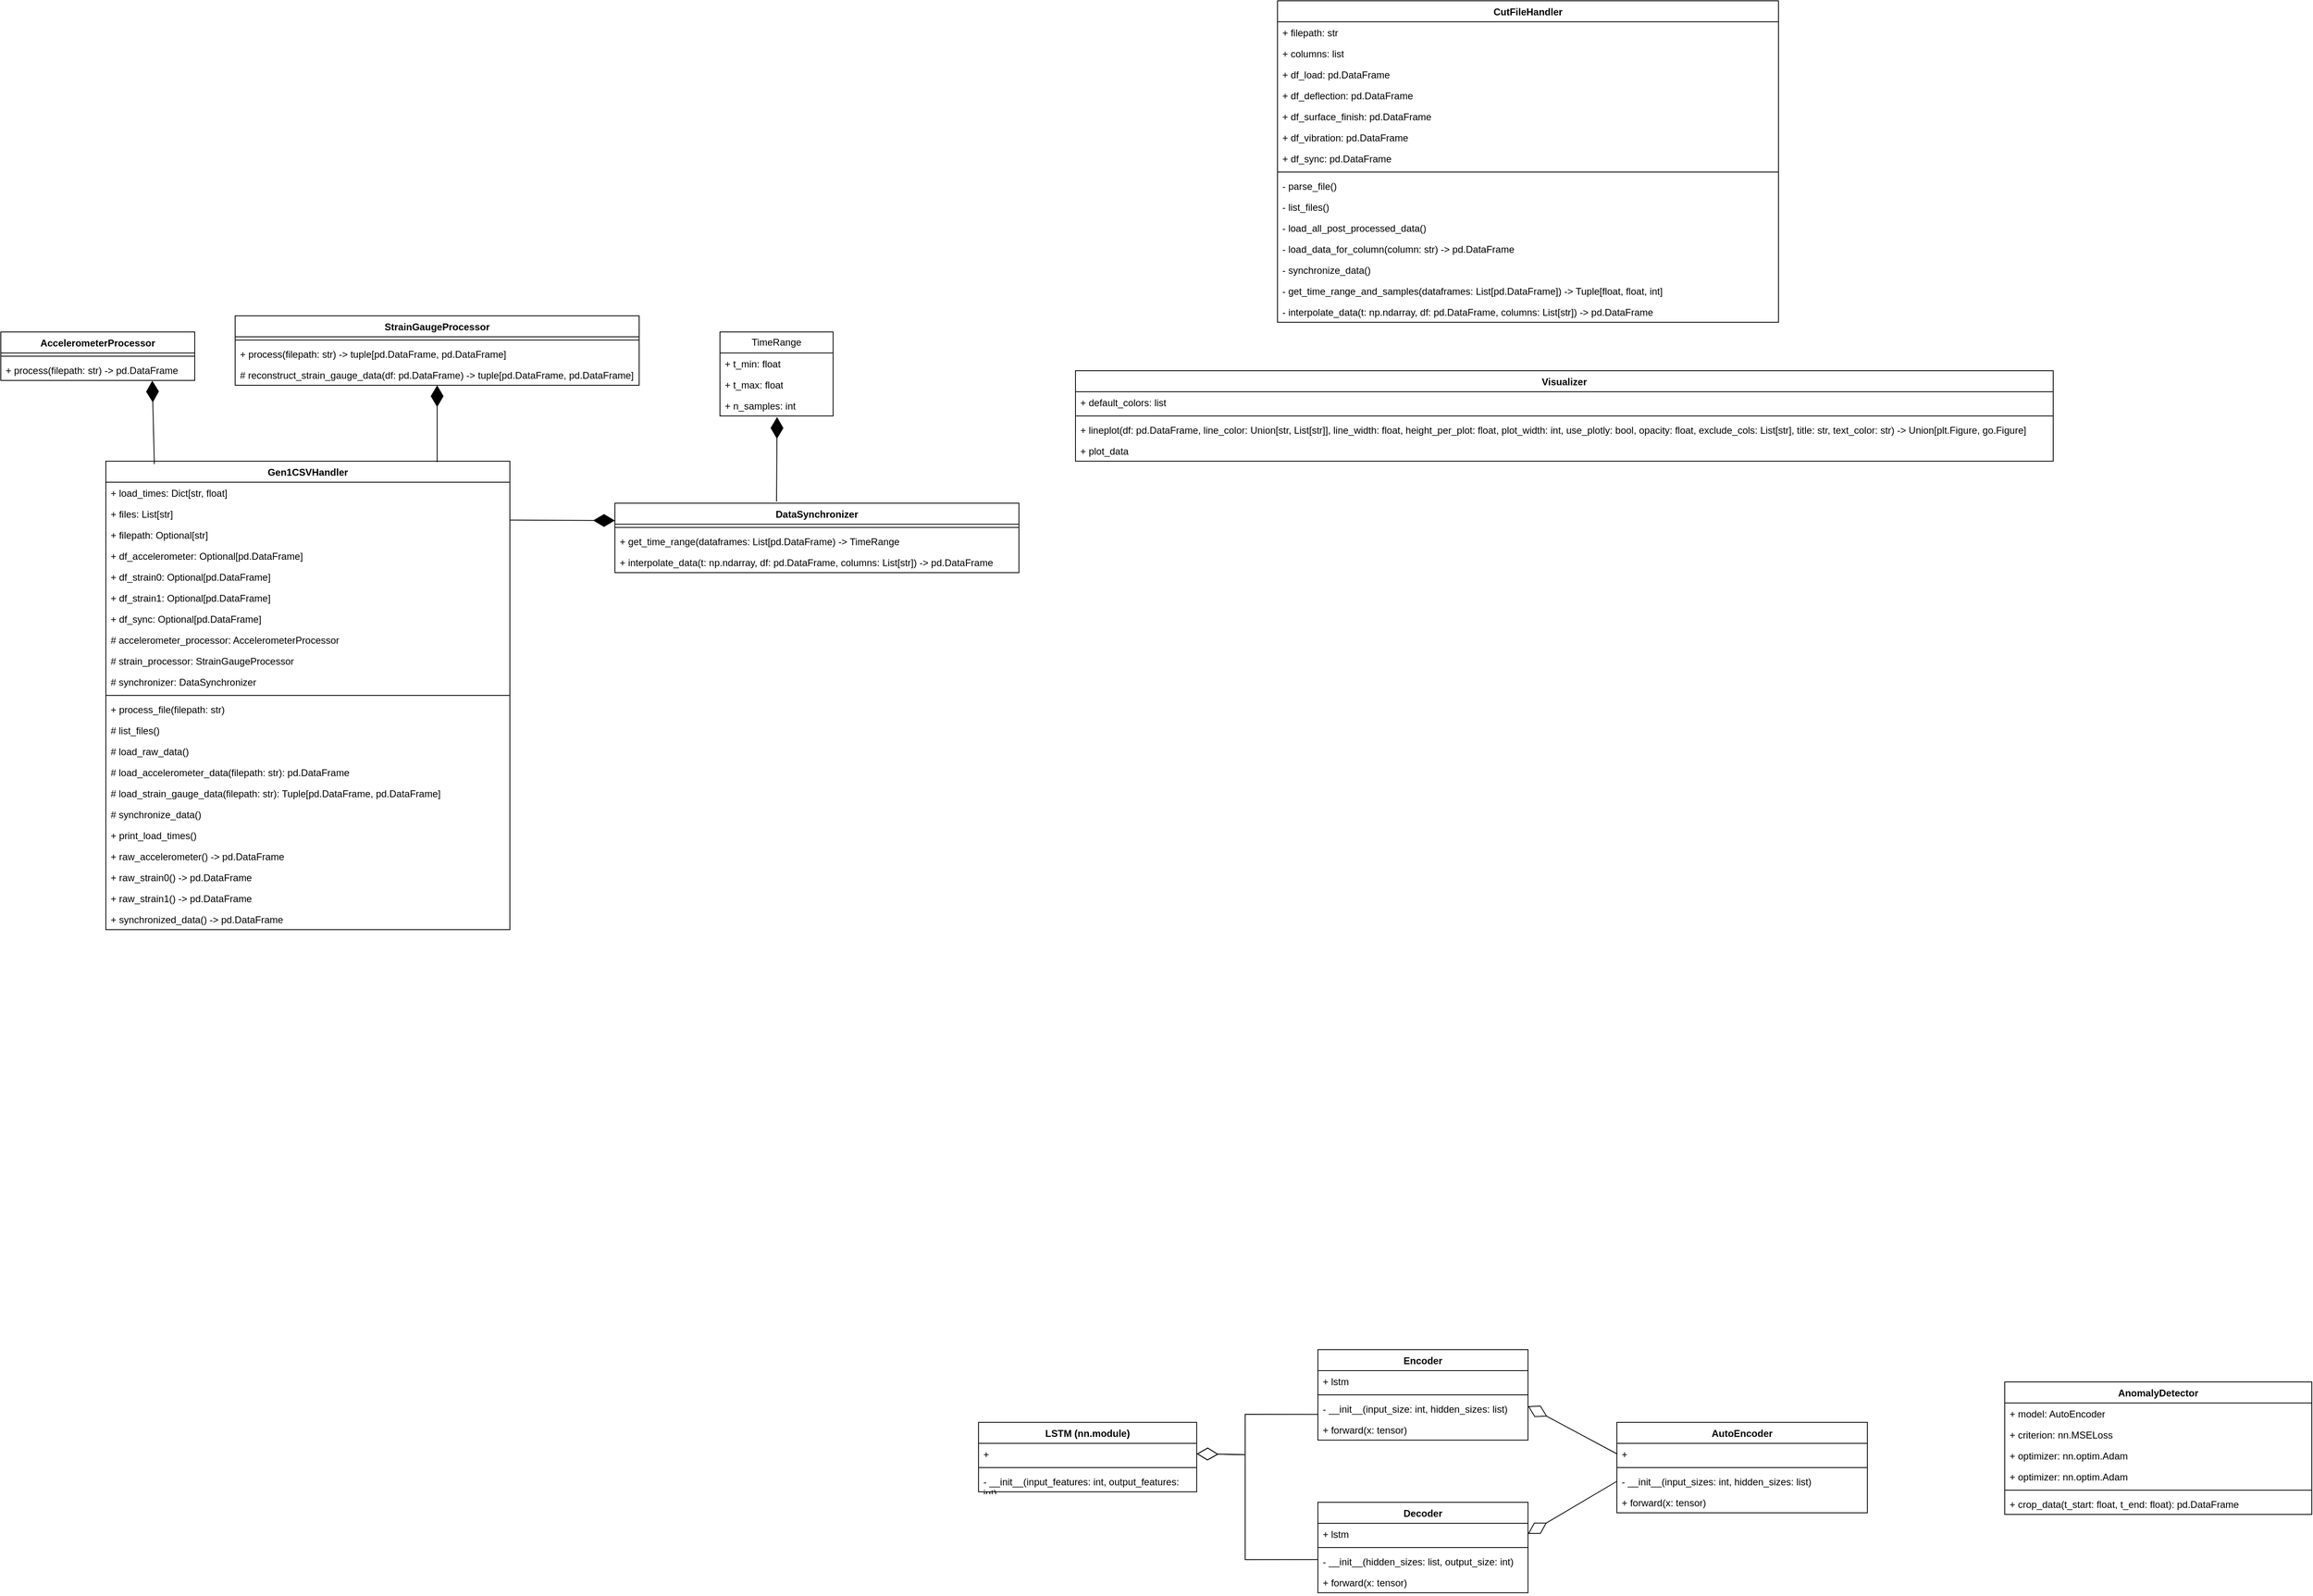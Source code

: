 <mxfile version="24.7.17">
  <diagram name="Page-1" id="MNLU12b26tHhof6xZsnK">
    <mxGraphModel dx="1360" dy="1196" grid="1" gridSize="10" guides="1" tooltips="1" connect="1" arrows="1" fold="1" page="1" pageScale="1" pageWidth="3300" pageHeight="2339" math="0" shadow="0">
      <root>
        <mxCell id="0" />
        <mxCell id="1" parent="0" />
        <mxCell id="F02WSiELFCCfnab1IoZd-1" value="Gen1CSVHandler" style="swimlane;fontStyle=1;align=center;verticalAlign=top;childLayout=stackLayout;horizontal=1;startSize=26;horizontalStack=0;resizeParent=1;resizeParentMax=0;resizeLast=0;collapsible=1;marginBottom=0;whiteSpace=wrap;html=1;" parent="1" vertex="1">
          <mxGeometry x="140" y="590" width="500" height="580" as="geometry" />
        </mxCell>
        <mxCell id="F02WSiELFCCfnab1IoZd-2" value="+ load_times: Dict[str, float]" style="text;strokeColor=none;fillColor=none;align=left;verticalAlign=top;spacingLeft=4;spacingRight=4;overflow=hidden;rotatable=0;points=[[0,0.5],[1,0.5]];portConstraint=eastwest;whiteSpace=wrap;html=1;" parent="F02WSiELFCCfnab1IoZd-1" vertex="1">
          <mxGeometry y="26" width="500" height="26" as="geometry" />
        </mxCell>
        <mxCell id="F02WSiELFCCfnab1IoZd-5" value="+ files: List[str]" style="text;strokeColor=none;fillColor=none;align=left;verticalAlign=top;spacingLeft=4;spacingRight=4;overflow=hidden;rotatable=0;points=[[0,0.5],[1,0.5]];portConstraint=eastwest;whiteSpace=wrap;html=1;" parent="F02WSiELFCCfnab1IoZd-1" vertex="1">
          <mxGeometry y="52" width="500" height="26" as="geometry" />
        </mxCell>
        <mxCell id="obyEVf-N4b41pzP6Xn4I-32" value="+ filepath: Optional[str]" style="text;strokeColor=none;fillColor=none;align=left;verticalAlign=top;spacingLeft=4;spacingRight=4;overflow=hidden;rotatable=0;points=[[0,0.5],[1,0.5]];portConstraint=eastwest;whiteSpace=wrap;html=1;" vertex="1" parent="F02WSiELFCCfnab1IoZd-1">
          <mxGeometry y="78" width="500" height="26" as="geometry" />
        </mxCell>
        <mxCell id="F02WSiELFCCfnab1IoZd-12" value="+ df_accelerometer: Optional[pd.DataFrame]" style="text;strokeColor=none;fillColor=none;align=left;verticalAlign=top;spacingLeft=4;spacingRight=4;overflow=hidden;rotatable=0;points=[[0,0.5],[1,0.5]];portConstraint=eastwest;whiteSpace=wrap;html=1;" parent="F02WSiELFCCfnab1IoZd-1" vertex="1">
          <mxGeometry y="104" width="500" height="26" as="geometry" />
        </mxCell>
        <mxCell id="F02WSiELFCCfnab1IoZd-13" value="+ df_strain0: Optional[pd.DataFrame]" style="text;strokeColor=none;fillColor=none;align=left;verticalAlign=top;spacingLeft=4;spacingRight=4;overflow=hidden;rotatable=0;points=[[0,0.5],[1,0.5]];portConstraint=eastwest;whiteSpace=wrap;html=1;" parent="F02WSiELFCCfnab1IoZd-1" vertex="1">
          <mxGeometry y="130" width="500" height="26" as="geometry" />
        </mxCell>
        <mxCell id="F02WSiELFCCfnab1IoZd-14" value="+ df_strain1: Optional[pd.DataFrame]" style="text;strokeColor=none;fillColor=none;align=left;verticalAlign=top;spacingLeft=4;spacingRight=4;overflow=hidden;rotatable=0;points=[[0,0.5],[1,0.5]];portConstraint=eastwest;whiteSpace=wrap;html=1;" parent="F02WSiELFCCfnab1IoZd-1" vertex="1">
          <mxGeometry y="156" width="500" height="26" as="geometry" />
        </mxCell>
        <mxCell id="F02WSiELFCCfnab1IoZd-15" value="+ df_sync: Optional[pd.DataFrame]" style="text;strokeColor=none;fillColor=none;align=left;verticalAlign=top;spacingLeft=4;spacingRight=4;overflow=hidden;rotatable=0;points=[[0,0.5],[1,0.5]];portConstraint=eastwest;whiteSpace=wrap;html=1;" parent="F02WSiELFCCfnab1IoZd-1" vertex="1">
          <mxGeometry y="182" width="500" height="26" as="geometry" />
        </mxCell>
        <mxCell id="obyEVf-N4b41pzP6Xn4I-33" value="# accelerometer_processor: AccelerometerProcessor" style="text;strokeColor=none;fillColor=none;align=left;verticalAlign=top;spacingLeft=4;spacingRight=4;overflow=hidden;rotatable=0;points=[[0,0.5],[1,0.5]];portConstraint=eastwest;whiteSpace=wrap;html=1;" vertex="1" parent="F02WSiELFCCfnab1IoZd-1">
          <mxGeometry y="208" width="500" height="26" as="geometry" />
        </mxCell>
        <mxCell id="obyEVf-N4b41pzP6Xn4I-34" value="# strain_processor: StrainGaugeProcessor" style="text;strokeColor=none;fillColor=none;align=left;verticalAlign=top;spacingLeft=4;spacingRight=4;overflow=hidden;rotatable=0;points=[[0,0.5],[1,0.5]];portConstraint=eastwest;whiteSpace=wrap;html=1;" vertex="1" parent="F02WSiELFCCfnab1IoZd-1">
          <mxGeometry y="234" width="500" height="26" as="geometry" />
        </mxCell>
        <mxCell id="obyEVf-N4b41pzP6Xn4I-35" value="# synchronizer: DataSynchronizer" style="text;strokeColor=none;fillColor=none;align=left;verticalAlign=top;spacingLeft=4;spacingRight=4;overflow=hidden;rotatable=0;points=[[0,0.5],[1,0.5]];portConstraint=eastwest;whiteSpace=wrap;html=1;" vertex="1" parent="F02WSiELFCCfnab1IoZd-1">
          <mxGeometry y="260" width="500" height="26" as="geometry" />
        </mxCell>
        <mxCell id="F02WSiELFCCfnab1IoZd-3" value="" style="line;strokeWidth=1;fillColor=none;align=left;verticalAlign=middle;spacingTop=-1;spacingLeft=3;spacingRight=3;rotatable=0;labelPosition=right;points=[];portConstraint=eastwest;strokeColor=inherit;" parent="F02WSiELFCCfnab1IoZd-1" vertex="1">
          <mxGeometry y="286" width="500" height="8" as="geometry" />
        </mxCell>
        <mxCell id="F02WSiELFCCfnab1IoZd-4" value="+ process_file(filepath: str)" style="text;strokeColor=none;fillColor=none;align=left;verticalAlign=top;spacingLeft=4;spacingRight=4;overflow=hidden;rotatable=0;points=[[0,0.5],[1,0.5]];portConstraint=eastwest;whiteSpace=wrap;html=1;" parent="F02WSiELFCCfnab1IoZd-1" vertex="1">
          <mxGeometry y="294" width="500" height="26" as="geometry" />
        </mxCell>
        <mxCell id="F02WSiELFCCfnab1IoZd-24" value="# list_files()" style="text;strokeColor=none;fillColor=none;align=left;verticalAlign=top;spacingLeft=4;spacingRight=4;overflow=hidden;rotatable=0;points=[[0,0.5],[1,0.5]];portConstraint=eastwest;whiteSpace=wrap;html=1;" parent="F02WSiELFCCfnab1IoZd-1" vertex="1">
          <mxGeometry y="320" width="500" height="26" as="geometry" />
        </mxCell>
        <mxCell id="F02WSiELFCCfnab1IoZd-16" value="# load_raw_data()" style="text;strokeColor=none;fillColor=none;align=left;verticalAlign=top;spacingLeft=4;spacingRight=4;overflow=hidden;rotatable=0;points=[[0,0.5],[1,0.5]];portConstraint=eastwest;whiteSpace=wrap;html=1;" parent="F02WSiELFCCfnab1IoZd-1" vertex="1">
          <mxGeometry y="346" width="500" height="26" as="geometry" />
        </mxCell>
        <mxCell id="F02WSiELFCCfnab1IoZd-17" value="# load_accelerometer_data(filepath: str): pd.DataFrame" style="text;strokeColor=none;fillColor=none;align=left;verticalAlign=top;spacingLeft=4;spacingRight=4;overflow=hidden;rotatable=0;points=[[0,0.5],[1,0.5]];portConstraint=eastwest;whiteSpace=wrap;html=1;" parent="F02WSiELFCCfnab1IoZd-1" vertex="1">
          <mxGeometry y="372" width="500" height="26" as="geometry" />
        </mxCell>
        <mxCell id="F02WSiELFCCfnab1IoZd-18" value="# load_strain_gauge_data(filepath: str): Tuple[pd.DataFrame, pd.DataFrame]" style="text;strokeColor=none;fillColor=none;align=left;verticalAlign=top;spacingLeft=4;spacingRight=4;overflow=hidden;rotatable=0;points=[[0,0.5],[1,0.5]];portConstraint=eastwest;whiteSpace=wrap;html=1;" parent="F02WSiELFCCfnab1IoZd-1" vertex="1">
          <mxGeometry y="398" width="500" height="26" as="geometry" />
        </mxCell>
        <mxCell id="F02WSiELFCCfnab1IoZd-21" value="# synchronize_data()" style="text;strokeColor=none;fillColor=none;align=left;verticalAlign=top;spacingLeft=4;spacingRight=4;overflow=hidden;rotatable=0;points=[[0,0.5],[1,0.5]];portConstraint=eastwest;whiteSpace=wrap;html=1;" parent="F02WSiELFCCfnab1IoZd-1" vertex="1">
          <mxGeometry y="424" width="500" height="26" as="geometry" />
        </mxCell>
        <mxCell id="F02WSiELFCCfnab1IoZd-23" value="+ print_load_times()" style="text;strokeColor=none;fillColor=none;align=left;verticalAlign=top;spacingLeft=4;spacingRight=4;overflow=hidden;rotatable=0;points=[[0,0.5],[1,0.5]];portConstraint=eastwest;whiteSpace=wrap;html=1;" parent="F02WSiELFCCfnab1IoZd-1" vertex="1">
          <mxGeometry y="450" width="500" height="26" as="geometry" />
        </mxCell>
        <mxCell id="obyEVf-N4b41pzP6Xn4I-42" value="+ raw_accelerometer() -&amp;gt; pd.DataFrame" style="text;strokeColor=none;fillColor=none;align=left;verticalAlign=top;spacingLeft=4;spacingRight=4;overflow=hidden;rotatable=0;points=[[0,0.5],[1,0.5]];portConstraint=eastwest;whiteSpace=wrap;html=1;" vertex="1" parent="F02WSiELFCCfnab1IoZd-1">
          <mxGeometry y="476" width="500" height="26" as="geometry" />
        </mxCell>
        <mxCell id="obyEVf-N4b41pzP6Xn4I-43" value="+ raw_strain0() -&amp;gt; pd.DataFrame" style="text;strokeColor=none;fillColor=none;align=left;verticalAlign=top;spacingLeft=4;spacingRight=4;overflow=hidden;rotatable=0;points=[[0,0.5],[1,0.5]];portConstraint=eastwest;whiteSpace=wrap;html=1;" vertex="1" parent="F02WSiELFCCfnab1IoZd-1">
          <mxGeometry y="502" width="500" height="26" as="geometry" />
        </mxCell>
        <mxCell id="obyEVf-N4b41pzP6Xn4I-44" value="+ raw_strain1() -&amp;gt; pd.DataFrame" style="text;strokeColor=none;fillColor=none;align=left;verticalAlign=top;spacingLeft=4;spacingRight=4;overflow=hidden;rotatable=0;points=[[0,0.5],[1,0.5]];portConstraint=eastwest;whiteSpace=wrap;html=1;" vertex="1" parent="F02WSiELFCCfnab1IoZd-1">
          <mxGeometry y="528" width="500" height="26" as="geometry" />
        </mxCell>
        <mxCell id="obyEVf-N4b41pzP6Xn4I-45" value="+ synchronized_data() -&amp;gt; pd.DataFrame" style="text;strokeColor=none;fillColor=none;align=left;verticalAlign=top;spacingLeft=4;spacingRight=4;overflow=hidden;rotatable=0;points=[[0,0.5],[1,0.5]];portConstraint=eastwest;whiteSpace=wrap;html=1;" vertex="1" parent="F02WSiELFCCfnab1IoZd-1">
          <mxGeometry y="554" width="500" height="26" as="geometry" />
        </mxCell>
        <mxCell id="F02WSiELFCCfnab1IoZd-6" value="CutFileHandler" style="swimlane;fontStyle=1;align=center;verticalAlign=top;childLayout=stackLayout;horizontal=1;startSize=26;horizontalStack=0;resizeParent=1;resizeParentMax=0;resizeLast=0;collapsible=1;marginBottom=0;whiteSpace=wrap;html=1;" parent="1" vertex="1">
          <mxGeometry x="1590" y="20" width="620" height="398" as="geometry" />
        </mxCell>
        <mxCell id="F02WSiELFCCfnab1IoZd-7" value="+ filepath: str" style="text;strokeColor=none;fillColor=none;align=left;verticalAlign=top;spacingLeft=4;spacingRight=4;overflow=hidden;rotatable=0;points=[[0,0.5],[1,0.5]];portConstraint=eastwest;whiteSpace=wrap;html=1;" parent="F02WSiELFCCfnab1IoZd-6" vertex="1">
          <mxGeometry y="26" width="620" height="26" as="geometry" />
        </mxCell>
        <mxCell id="ayeC2Awm8TF0PkXGkMxj-39" value="+ columns: list" style="text;strokeColor=none;fillColor=none;align=left;verticalAlign=top;spacingLeft=4;spacingRight=4;overflow=hidden;rotatable=0;points=[[0,0.5],[1,0.5]];portConstraint=eastwest;whiteSpace=wrap;html=1;" parent="F02WSiELFCCfnab1IoZd-6" vertex="1">
          <mxGeometry y="52" width="620" height="26" as="geometry" />
        </mxCell>
        <mxCell id="ayeC2Awm8TF0PkXGkMxj-40" value="+ df_load: pd.DataFrame" style="text;strokeColor=none;fillColor=none;align=left;verticalAlign=top;spacingLeft=4;spacingRight=4;overflow=hidden;rotatable=0;points=[[0,0.5],[1,0.5]];portConstraint=eastwest;whiteSpace=wrap;html=1;" parent="F02WSiELFCCfnab1IoZd-6" vertex="1">
          <mxGeometry y="78" width="620" height="26" as="geometry" />
        </mxCell>
        <mxCell id="ayeC2Awm8TF0PkXGkMxj-41" value="+ df_deflection: pd.DataFrame" style="text;strokeColor=none;fillColor=none;align=left;verticalAlign=top;spacingLeft=4;spacingRight=4;overflow=hidden;rotatable=0;points=[[0,0.5],[1,0.5]];portConstraint=eastwest;whiteSpace=wrap;html=1;" parent="F02WSiELFCCfnab1IoZd-6" vertex="1">
          <mxGeometry y="104" width="620" height="26" as="geometry" />
        </mxCell>
        <mxCell id="ayeC2Awm8TF0PkXGkMxj-42" value="+ df_surface_finish: pd.DataFrame" style="text;strokeColor=none;fillColor=none;align=left;verticalAlign=top;spacingLeft=4;spacingRight=4;overflow=hidden;rotatable=0;points=[[0,0.5],[1,0.5]];portConstraint=eastwest;whiteSpace=wrap;html=1;" parent="F02WSiELFCCfnab1IoZd-6" vertex="1">
          <mxGeometry y="130" width="620" height="26" as="geometry" />
        </mxCell>
        <mxCell id="ayeC2Awm8TF0PkXGkMxj-43" value="+ df_vibration: pd.DataFrame" style="text;strokeColor=none;fillColor=none;align=left;verticalAlign=top;spacingLeft=4;spacingRight=4;overflow=hidden;rotatable=0;points=[[0,0.5],[1,0.5]];portConstraint=eastwest;whiteSpace=wrap;html=1;" parent="F02WSiELFCCfnab1IoZd-6" vertex="1">
          <mxGeometry y="156" width="620" height="26" as="geometry" />
        </mxCell>
        <mxCell id="ayeC2Awm8TF0PkXGkMxj-44" value="+ df_sync: pd.DataFrame" style="text;strokeColor=none;fillColor=none;align=left;verticalAlign=top;spacingLeft=4;spacingRight=4;overflow=hidden;rotatable=0;points=[[0,0.5],[1,0.5]];portConstraint=eastwest;whiteSpace=wrap;html=1;" parent="F02WSiELFCCfnab1IoZd-6" vertex="1">
          <mxGeometry y="182" width="620" height="26" as="geometry" />
        </mxCell>
        <mxCell id="F02WSiELFCCfnab1IoZd-9" value="" style="line;strokeWidth=1;fillColor=none;align=left;verticalAlign=middle;spacingTop=-1;spacingLeft=3;spacingRight=3;rotatable=0;labelPosition=right;points=[];portConstraint=eastwest;strokeColor=inherit;" parent="F02WSiELFCCfnab1IoZd-6" vertex="1">
          <mxGeometry y="208" width="620" height="8" as="geometry" />
        </mxCell>
        <mxCell id="F02WSiELFCCfnab1IoZd-10" value="- parse_file()" style="text;strokeColor=none;fillColor=none;align=left;verticalAlign=top;spacingLeft=4;spacingRight=4;overflow=hidden;rotatable=0;points=[[0,0.5],[1,0.5]];portConstraint=eastwest;whiteSpace=wrap;html=1;" parent="F02WSiELFCCfnab1IoZd-6" vertex="1">
          <mxGeometry y="216" width="620" height="26" as="geometry" />
        </mxCell>
        <mxCell id="ayeC2Awm8TF0PkXGkMxj-45" value="- list_files()" style="text;strokeColor=none;fillColor=none;align=left;verticalAlign=top;spacingLeft=4;spacingRight=4;overflow=hidden;rotatable=0;points=[[0,0.5],[1,0.5]];portConstraint=eastwest;whiteSpace=wrap;html=1;" parent="F02WSiELFCCfnab1IoZd-6" vertex="1">
          <mxGeometry y="242" width="620" height="26" as="geometry" />
        </mxCell>
        <mxCell id="ayeC2Awm8TF0PkXGkMxj-46" value="- load_all_post_processed_data()" style="text;strokeColor=none;fillColor=none;align=left;verticalAlign=top;spacingLeft=4;spacingRight=4;overflow=hidden;rotatable=0;points=[[0,0.5],[1,0.5]];portConstraint=eastwest;whiteSpace=wrap;html=1;" parent="F02WSiELFCCfnab1IoZd-6" vertex="1">
          <mxGeometry y="268" width="620" height="26" as="geometry" />
        </mxCell>
        <mxCell id="ayeC2Awm8TF0PkXGkMxj-47" value="- load_data_for_column(column: str) -&amp;gt; pd.DataFrame" style="text;strokeColor=none;fillColor=none;align=left;verticalAlign=top;spacingLeft=4;spacingRight=4;overflow=hidden;rotatable=0;points=[[0,0.5],[1,0.5]];portConstraint=eastwest;whiteSpace=wrap;html=1;" parent="F02WSiELFCCfnab1IoZd-6" vertex="1">
          <mxGeometry y="294" width="620" height="26" as="geometry" />
        </mxCell>
        <mxCell id="ayeC2Awm8TF0PkXGkMxj-48" value="- synchronize_data()" style="text;strokeColor=none;fillColor=none;align=left;verticalAlign=top;spacingLeft=4;spacingRight=4;overflow=hidden;rotatable=0;points=[[0,0.5],[1,0.5]];portConstraint=eastwest;whiteSpace=wrap;html=1;" parent="F02WSiELFCCfnab1IoZd-6" vertex="1">
          <mxGeometry y="320" width="620" height="26" as="geometry" />
        </mxCell>
        <mxCell id="ayeC2Awm8TF0PkXGkMxj-49" value="- get_time_range_and_samples(dataframes: List[pd.DataFrame]) -&amp;gt; Tuple[float, float, int]" style="text;strokeColor=none;fillColor=none;align=left;verticalAlign=top;spacingLeft=4;spacingRight=4;overflow=hidden;rotatable=0;points=[[0,0.5],[1,0.5]];portConstraint=eastwest;whiteSpace=wrap;html=1;" parent="F02WSiELFCCfnab1IoZd-6" vertex="1">
          <mxGeometry y="346" width="620" height="26" as="geometry" />
        </mxCell>
        <mxCell id="ayeC2Awm8TF0PkXGkMxj-50" value="- interpolate_data(t: np.ndarray, df: pd.DataFrame, columns: List[str]) -&amp;gt; pd.DataFrame" style="text;strokeColor=none;fillColor=none;align=left;verticalAlign=top;spacingLeft=4;spacingRight=4;overflow=hidden;rotatable=0;points=[[0,0.5],[1,0.5]];portConstraint=eastwest;whiteSpace=wrap;html=1;" parent="F02WSiELFCCfnab1IoZd-6" vertex="1">
          <mxGeometry y="372" width="620" height="26" as="geometry" />
        </mxCell>
        <mxCell id="F02WSiELFCCfnab1IoZd-25" value="AnomalyDetector" style="swimlane;fontStyle=1;align=center;verticalAlign=top;childLayout=stackLayout;horizontal=1;startSize=26;horizontalStack=0;resizeParent=1;resizeParentMax=0;resizeLast=0;collapsible=1;marginBottom=0;whiteSpace=wrap;html=1;" parent="1" vertex="1">
          <mxGeometry x="2490" y="1730" width="380" height="164" as="geometry" />
        </mxCell>
        <mxCell id="F02WSiELFCCfnab1IoZd-26" value="+ model: AutoEncoder" style="text;strokeColor=none;fillColor=none;align=left;verticalAlign=top;spacingLeft=4;spacingRight=4;overflow=hidden;rotatable=0;points=[[0,0.5],[1,0.5]];portConstraint=eastwest;whiteSpace=wrap;html=1;" parent="F02WSiELFCCfnab1IoZd-25" vertex="1">
          <mxGeometry y="26" width="380" height="26" as="geometry" />
        </mxCell>
        <mxCell id="rDByf0yw_ZwL_BVkrjc8-1" value="+ criterion: nn.MSELoss" style="text;strokeColor=none;fillColor=none;align=left;verticalAlign=top;spacingLeft=4;spacingRight=4;overflow=hidden;rotatable=0;points=[[0,0.5],[1,0.5]];portConstraint=eastwest;whiteSpace=wrap;html=1;" parent="F02WSiELFCCfnab1IoZd-25" vertex="1">
          <mxGeometry y="52" width="380" height="26" as="geometry" />
        </mxCell>
        <mxCell id="rDByf0yw_ZwL_BVkrjc8-2" value="+ optimizer: nn.optim.Adam" style="text;strokeColor=none;fillColor=none;align=left;verticalAlign=top;spacingLeft=4;spacingRight=4;overflow=hidden;rotatable=0;points=[[0,0.5],[1,0.5]];portConstraint=eastwest;whiteSpace=wrap;html=1;" parent="F02WSiELFCCfnab1IoZd-25" vertex="1">
          <mxGeometry y="78" width="380" height="26" as="geometry" />
        </mxCell>
        <mxCell id="rDByf0yw_ZwL_BVkrjc8-3" value="+ optimizer: nn.optim.Adam" style="text;strokeColor=none;fillColor=none;align=left;verticalAlign=top;spacingLeft=4;spacingRight=4;overflow=hidden;rotatable=0;points=[[0,0.5],[1,0.5]];portConstraint=eastwest;whiteSpace=wrap;html=1;" parent="F02WSiELFCCfnab1IoZd-25" vertex="1">
          <mxGeometry y="104" width="380" height="26" as="geometry" />
        </mxCell>
        <mxCell id="F02WSiELFCCfnab1IoZd-27" value="" style="line;strokeWidth=1;fillColor=none;align=left;verticalAlign=middle;spacingTop=-1;spacingLeft=3;spacingRight=3;rotatable=0;labelPosition=right;points=[];portConstraint=eastwest;strokeColor=inherit;" parent="F02WSiELFCCfnab1IoZd-25" vertex="1">
          <mxGeometry y="130" width="380" height="8" as="geometry" />
        </mxCell>
        <mxCell id="F02WSiELFCCfnab1IoZd-28" value="+ crop_data(t_start: float, t_end: float): pd.DataFrame" style="text;strokeColor=none;fillColor=none;align=left;verticalAlign=top;spacingLeft=4;spacingRight=4;overflow=hidden;rotatable=0;points=[[0,0.5],[1,0.5]];portConstraint=eastwest;whiteSpace=wrap;html=1;" parent="F02WSiELFCCfnab1IoZd-25" vertex="1">
          <mxGeometry y="138" width="380" height="26" as="geometry" />
        </mxCell>
        <mxCell id="O2f7J1gtdTJRJmS3Wqu5-1" value="Visualizer" style="swimlane;fontStyle=1;align=center;verticalAlign=top;childLayout=stackLayout;horizontal=1;startSize=26;horizontalStack=0;resizeParent=1;resizeParentMax=0;resizeLast=0;collapsible=1;marginBottom=0;whiteSpace=wrap;html=1;" parent="1" vertex="1">
          <mxGeometry x="1340" y="478" width="1210" height="112" as="geometry" />
        </mxCell>
        <mxCell id="O2f7J1gtdTJRJmS3Wqu5-8" value="+ default_colors: list" style="text;strokeColor=none;fillColor=none;align=left;verticalAlign=top;spacingLeft=4;spacingRight=4;overflow=hidden;rotatable=0;points=[[0,0.5],[1,0.5]];portConstraint=eastwest;whiteSpace=wrap;html=1;" parent="O2f7J1gtdTJRJmS3Wqu5-1" vertex="1">
          <mxGeometry y="26" width="1210" height="26" as="geometry" />
        </mxCell>
        <mxCell id="O2f7J1gtdTJRJmS3Wqu5-9" value="" style="line;strokeWidth=1;fillColor=none;align=left;verticalAlign=middle;spacingTop=-1;spacingLeft=3;spacingRight=3;rotatable=0;labelPosition=right;points=[];portConstraint=eastwest;strokeColor=inherit;" parent="O2f7J1gtdTJRJmS3Wqu5-1" vertex="1">
          <mxGeometry y="52" width="1210" height="8" as="geometry" />
        </mxCell>
        <mxCell id="O2f7J1gtdTJRJmS3Wqu5-10" value="+ lineplot(df: pd.DataFrame, line_color: Union[str, List[str]], line_width: float, height_per_plot: float, plot_width: int, use_plotly: bool, opacity: float, exclude_cols: List[str], title: str, text_color: str&lt;span style=&quot;background-color: initial;&quot;&gt;) -&amp;gt; Union[plt.Figure, go.Figure]&lt;/span&gt;" style="text;strokeColor=none;fillColor=none;align=left;verticalAlign=top;spacingLeft=4;spacingRight=4;overflow=hidden;rotatable=0;points=[[0,0.5],[1,0.5]];portConstraint=eastwest;whiteSpace=wrap;html=1;" parent="O2f7J1gtdTJRJmS3Wqu5-1" vertex="1">
          <mxGeometry y="60" width="1210" height="26" as="geometry" />
        </mxCell>
        <mxCell id="O2f7J1gtdTJRJmS3Wqu5-20" value="+ plot_data" style="text;strokeColor=none;fillColor=none;align=left;verticalAlign=top;spacingLeft=4;spacingRight=4;overflow=hidden;rotatable=0;points=[[0,0.5],[1,0.5]];portConstraint=eastwest;whiteSpace=wrap;html=1;" parent="O2f7J1gtdTJRJmS3Wqu5-1" vertex="1">
          <mxGeometry y="86" width="1210" height="26" as="geometry" />
        </mxCell>
        <mxCell id="O2f7J1gtdTJRJmS3Wqu5-21" value="AutoEncoder" style="swimlane;fontStyle=1;align=center;verticalAlign=top;childLayout=stackLayout;horizontal=1;startSize=26;horizontalStack=0;resizeParent=1;resizeParentMax=0;resizeLast=0;collapsible=1;marginBottom=0;whiteSpace=wrap;html=1;" parent="1" vertex="1">
          <mxGeometry x="2010" y="1780" width="310" height="112" as="geometry" />
        </mxCell>
        <mxCell id="O2f7J1gtdTJRJmS3Wqu5-22" value="+" style="text;strokeColor=none;fillColor=none;align=left;verticalAlign=top;spacingLeft=4;spacingRight=4;overflow=hidden;rotatable=0;points=[[0,0.5],[1,0.5]];portConstraint=eastwest;whiteSpace=wrap;html=1;" parent="O2f7J1gtdTJRJmS3Wqu5-21" vertex="1">
          <mxGeometry y="26" width="310" height="26" as="geometry" />
        </mxCell>
        <mxCell id="O2f7J1gtdTJRJmS3Wqu5-23" value="" style="line;strokeWidth=1;fillColor=none;align=left;verticalAlign=middle;spacingTop=-1;spacingLeft=3;spacingRight=3;rotatable=0;labelPosition=right;points=[];portConstraint=eastwest;strokeColor=inherit;" parent="O2f7J1gtdTJRJmS3Wqu5-21" vertex="1">
          <mxGeometry y="52" width="310" height="8" as="geometry" />
        </mxCell>
        <mxCell id="O2f7J1gtdTJRJmS3Wqu5-24" value="- __init__(input_sizes: int, hidden_sizes: list)" style="text;strokeColor=none;fillColor=none;align=left;verticalAlign=top;spacingLeft=4;spacingRight=4;overflow=hidden;rotatable=0;points=[[0,0.5],[1,0.5]];portConstraint=eastwest;whiteSpace=wrap;html=1;" parent="O2f7J1gtdTJRJmS3Wqu5-21" vertex="1">
          <mxGeometry y="60" width="310" height="26" as="geometry" />
        </mxCell>
        <mxCell id="O2f7J1gtdTJRJmS3Wqu5-52" value="+ forward(x: tensor)" style="text;strokeColor=none;fillColor=none;align=left;verticalAlign=top;spacingLeft=4;spacingRight=4;overflow=hidden;rotatable=0;points=[[0,0.5],[1,0.5]];portConstraint=eastwest;whiteSpace=wrap;html=1;" parent="O2f7J1gtdTJRJmS3Wqu5-21" vertex="1">
          <mxGeometry y="86" width="310" height="26" as="geometry" />
        </mxCell>
        <mxCell id="O2f7J1gtdTJRJmS3Wqu5-26" value="Encoder" style="swimlane;fontStyle=1;align=center;verticalAlign=top;childLayout=stackLayout;horizontal=1;startSize=26;horizontalStack=0;resizeParent=1;resizeParentMax=0;resizeLast=0;collapsible=1;marginBottom=0;whiteSpace=wrap;html=1;" parent="1" vertex="1">
          <mxGeometry x="1640" y="1690" width="260" height="112" as="geometry" />
        </mxCell>
        <mxCell id="O2f7J1gtdTJRJmS3Wqu5-27" value="+ lstm" style="text;strokeColor=none;fillColor=none;align=left;verticalAlign=top;spacingLeft=4;spacingRight=4;overflow=hidden;rotatable=0;points=[[0,0.5],[1,0.5]];portConstraint=eastwest;whiteSpace=wrap;html=1;" parent="O2f7J1gtdTJRJmS3Wqu5-26" vertex="1">
          <mxGeometry y="26" width="260" height="26" as="geometry" />
        </mxCell>
        <mxCell id="O2f7J1gtdTJRJmS3Wqu5-28" value="" style="line;strokeWidth=1;fillColor=none;align=left;verticalAlign=middle;spacingTop=-1;spacingLeft=3;spacingRight=3;rotatable=0;labelPosition=right;points=[];portConstraint=eastwest;strokeColor=inherit;" parent="O2f7J1gtdTJRJmS3Wqu5-26" vertex="1">
          <mxGeometry y="52" width="260" height="8" as="geometry" />
        </mxCell>
        <mxCell id="O2f7J1gtdTJRJmS3Wqu5-36" value="- __init__(input_size: int, hidden_sizes: list)" style="text;strokeColor=none;fillColor=none;align=left;verticalAlign=top;spacingLeft=4;spacingRight=4;overflow=hidden;rotatable=0;points=[[0,0.5],[1,0.5]];portConstraint=eastwest;whiteSpace=wrap;html=1;" parent="O2f7J1gtdTJRJmS3Wqu5-26" vertex="1">
          <mxGeometry y="60" width="260" height="26" as="geometry" />
        </mxCell>
        <mxCell id="O2f7J1gtdTJRJmS3Wqu5-29" value="+ forward(x: tensor)" style="text;strokeColor=none;fillColor=none;align=left;verticalAlign=top;spacingLeft=4;spacingRight=4;overflow=hidden;rotatable=0;points=[[0,0.5],[1,0.5]];portConstraint=eastwest;whiteSpace=wrap;html=1;" parent="O2f7J1gtdTJRJmS3Wqu5-26" vertex="1">
          <mxGeometry y="86" width="260" height="26" as="geometry" />
        </mxCell>
        <mxCell id="O2f7J1gtdTJRJmS3Wqu5-37" value="Decoder" style="swimlane;fontStyle=1;align=center;verticalAlign=top;childLayout=stackLayout;horizontal=1;startSize=26;horizontalStack=0;resizeParent=1;resizeParentMax=0;resizeLast=0;collapsible=1;marginBottom=0;whiteSpace=wrap;html=1;" parent="1" vertex="1">
          <mxGeometry x="1640" y="1879" width="260" height="112" as="geometry" />
        </mxCell>
        <mxCell id="O2f7J1gtdTJRJmS3Wqu5-38" value="+ lstm" style="text;strokeColor=none;fillColor=none;align=left;verticalAlign=top;spacingLeft=4;spacingRight=4;overflow=hidden;rotatable=0;points=[[0,0.5],[1,0.5]];portConstraint=eastwest;whiteSpace=wrap;html=1;" parent="O2f7J1gtdTJRJmS3Wqu5-37" vertex="1">
          <mxGeometry y="26" width="260" height="26" as="geometry" />
        </mxCell>
        <mxCell id="O2f7J1gtdTJRJmS3Wqu5-39" value="" style="line;strokeWidth=1;fillColor=none;align=left;verticalAlign=middle;spacingTop=-1;spacingLeft=3;spacingRight=3;rotatable=0;labelPosition=right;points=[];portConstraint=eastwest;strokeColor=inherit;" parent="O2f7J1gtdTJRJmS3Wqu5-37" vertex="1">
          <mxGeometry y="52" width="260" height="8" as="geometry" />
        </mxCell>
        <mxCell id="O2f7J1gtdTJRJmS3Wqu5-40" value="- __init__(hidden_sizes: list, output_size: int)" style="text;strokeColor=none;fillColor=none;align=left;verticalAlign=top;spacingLeft=4;spacingRight=4;overflow=hidden;rotatable=0;points=[[0,0.5],[1,0.5]];portConstraint=eastwest;whiteSpace=wrap;html=1;" parent="O2f7J1gtdTJRJmS3Wqu5-37" vertex="1">
          <mxGeometry y="60" width="260" height="26" as="geometry" />
        </mxCell>
        <mxCell id="O2f7J1gtdTJRJmS3Wqu5-41" value="+ forward(x: tensor)" style="text;strokeColor=none;fillColor=none;align=left;verticalAlign=top;spacingLeft=4;spacingRight=4;overflow=hidden;rotatable=0;points=[[0,0.5],[1,0.5]];portConstraint=eastwest;whiteSpace=wrap;html=1;" parent="O2f7J1gtdTJRJmS3Wqu5-37" vertex="1">
          <mxGeometry y="86" width="260" height="26" as="geometry" />
        </mxCell>
        <mxCell id="O2f7J1gtdTJRJmS3Wqu5-42" value="LSTM (nn.module)" style="swimlane;fontStyle=1;align=center;verticalAlign=top;childLayout=stackLayout;horizontal=1;startSize=26;horizontalStack=0;resizeParent=1;resizeParentMax=0;resizeLast=0;collapsible=1;marginBottom=0;whiteSpace=wrap;html=1;" parent="1" vertex="1">
          <mxGeometry x="1220" y="1780" width="270" height="86" as="geometry" />
        </mxCell>
        <mxCell id="O2f7J1gtdTJRJmS3Wqu5-43" value="+" style="text;strokeColor=none;fillColor=none;align=left;verticalAlign=top;spacingLeft=4;spacingRight=4;overflow=hidden;rotatable=0;points=[[0,0.5],[1,0.5]];portConstraint=eastwest;whiteSpace=wrap;html=1;" parent="O2f7J1gtdTJRJmS3Wqu5-42" vertex="1">
          <mxGeometry y="26" width="270" height="26" as="geometry" />
        </mxCell>
        <mxCell id="O2f7J1gtdTJRJmS3Wqu5-44" value="" style="line;strokeWidth=1;fillColor=none;align=left;verticalAlign=middle;spacingTop=-1;spacingLeft=3;spacingRight=3;rotatable=0;labelPosition=right;points=[];portConstraint=eastwest;strokeColor=inherit;" parent="O2f7J1gtdTJRJmS3Wqu5-42" vertex="1">
          <mxGeometry y="52" width="270" height="8" as="geometry" />
        </mxCell>
        <mxCell id="O2f7J1gtdTJRJmS3Wqu5-45" value="- __init__(input_features: int, output_features: int)" style="text;strokeColor=none;fillColor=none;align=left;verticalAlign=top;spacingLeft=4;spacingRight=4;overflow=hidden;rotatable=0;points=[[0,0.5],[1,0.5]];portConstraint=eastwest;whiteSpace=wrap;html=1;" parent="O2f7J1gtdTJRJmS3Wqu5-42" vertex="1">
          <mxGeometry y="60" width="270" height="26" as="geometry" />
        </mxCell>
        <mxCell id="O2f7J1gtdTJRJmS3Wqu5-47" value="" style="endArrow=diamondThin;endFill=0;endSize=24;html=1;rounded=0;entryX=1;entryY=0.5;entryDx=0;entryDy=0;exitX=0.002;exitY=0.772;exitDx=0;exitDy=0;exitPerimeter=0;" parent="1" source="O2f7J1gtdTJRJmS3Wqu5-36" target="O2f7J1gtdTJRJmS3Wqu5-43" edge="1">
          <mxGeometry width="160" relative="1" as="geometry">
            <mxPoint x="1637" y="1766" as="sourcePoint" />
            <mxPoint x="1410" y="1970" as="targetPoint" />
            <Array as="points">
              <mxPoint x="1550" y="1770" />
              <mxPoint x="1550" y="1820" />
            </Array>
          </mxGeometry>
        </mxCell>
        <mxCell id="O2f7J1gtdTJRJmS3Wqu5-48" value="" style="endArrow=diamondThin;endFill=0;endSize=24;html=1;rounded=0;entryX=1;entryY=0.5;entryDx=0;entryDy=0;exitX=0.002;exitY=0.42;exitDx=0;exitDy=0;exitPerimeter=0;" parent="1" source="O2f7J1gtdTJRJmS3Wqu5-40" target="O2f7J1gtdTJRJmS3Wqu5-43" edge="1">
          <mxGeometry width="160" relative="1" as="geometry">
            <mxPoint x="1650" y="1783" as="sourcePoint" />
            <mxPoint x="1500" y="1829" as="targetPoint" />
            <Array as="points">
              <mxPoint x="1550" y="1950" />
              <mxPoint x="1550" y="1820" />
            </Array>
          </mxGeometry>
        </mxCell>
        <mxCell id="O2f7J1gtdTJRJmS3Wqu5-50" value="" style="endArrow=diamondThin;endFill=0;endSize=24;html=1;rounded=0;exitX=0;exitY=0.5;exitDx=0;exitDy=0;" parent="1" source="O2f7J1gtdTJRJmS3Wqu5-22" edge="1">
          <mxGeometry width="160" relative="1" as="geometry">
            <mxPoint x="2030" y="1780" as="sourcePoint" />
            <mxPoint x="1900" y="1760" as="targetPoint" />
          </mxGeometry>
        </mxCell>
        <mxCell id="O2f7J1gtdTJRJmS3Wqu5-51" value="" style="endArrow=diamondThin;endFill=0;endSize=24;html=1;rounded=0;exitX=0;exitY=0.5;exitDx=0;exitDy=0;entryX=1;entryY=0.5;entryDx=0;entryDy=0;" parent="1" source="O2f7J1gtdTJRJmS3Wqu5-24" target="O2f7J1gtdTJRJmS3Wqu5-38" edge="1">
          <mxGeometry width="160" relative="1" as="geometry">
            <mxPoint x="2070" y="1979" as="sourcePoint" />
            <mxPoint x="1920" y="1890" as="targetPoint" />
          </mxGeometry>
        </mxCell>
        <mxCell id="obyEVf-N4b41pzP6Xn4I-1" value="AccelerometerProcessor" style="swimlane;fontStyle=1;align=center;verticalAlign=top;childLayout=stackLayout;horizontal=1;startSize=26;horizontalStack=0;resizeParent=1;resizeParentMax=0;resizeLast=0;collapsible=1;marginBottom=0;whiteSpace=wrap;html=1;" vertex="1" parent="1">
          <mxGeometry x="10" y="430" width="240" height="60" as="geometry" />
        </mxCell>
        <mxCell id="obyEVf-N4b41pzP6Xn4I-9" value="" style="line;strokeWidth=1;fillColor=none;align=left;verticalAlign=middle;spacingTop=-1;spacingLeft=3;spacingRight=3;rotatable=0;labelPosition=right;points=[];portConstraint=eastwest;strokeColor=inherit;" vertex="1" parent="obyEVf-N4b41pzP6Xn4I-1">
          <mxGeometry y="26" width="240" height="8" as="geometry" />
        </mxCell>
        <mxCell id="obyEVf-N4b41pzP6Xn4I-10" value="+ process(filepath: str) -&amp;gt; pd.DataFrame" style="text;strokeColor=none;fillColor=none;align=left;verticalAlign=top;spacingLeft=4;spacingRight=4;overflow=hidden;rotatable=0;points=[[0,0.5],[1,0.5]];portConstraint=eastwest;whiteSpace=wrap;html=1;" vertex="1" parent="obyEVf-N4b41pzP6Xn4I-1">
          <mxGeometry y="34" width="240" height="26" as="geometry" />
        </mxCell>
        <mxCell id="obyEVf-N4b41pzP6Xn4I-20" value="TimeRange" style="swimlane;fontStyle=0;childLayout=stackLayout;horizontal=1;startSize=26;fillColor=none;horizontalStack=0;resizeParent=1;resizeParentMax=0;resizeLast=0;collapsible=1;marginBottom=0;whiteSpace=wrap;html=1;" vertex="1" parent="1">
          <mxGeometry x="900" y="430" width="140" height="104" as="geometry" />
        </mxCell>
        <mxCell id="obyEVf-N4b41pzP6Xn4I-21" value="+ t_min: float" style="text;strokeColor=none;fillColor=none;align=left;verticalAlign=top;spacingLeft=4;spacingRight=4;overflow=hidden;rotatable=0;points=[[0,0.5],[1,0.5]];portConstraint=eastwest;whiteSpace=wrap;html=1;" vertex="1" parent="obyEVf-N4b41pzP6Xn4I-20">
          <mxGeometry y="26" width="140" height="26" as="geometry" />
        </mxCell>
        <mxCell id="obyEVf-N4b41pzP6Xn4I-22" value="+ t_max: float" style="text;strokeColor=none;fillColor=none;align=left;verticalAlign=top;spacingLeft=4;spacingRight=4;overflow=hidden;rotatable=0;points=[[0,0.5],[1,0.5]];portConstraint=eastwest;whiteSpace=wrap;html=1;" vertex="1" parent="obyEVf-N4b41pzP6Xn4I-20">
          <mxGeometry y="52" width="140" height="26" as="geometry" />
        </mxCell>
        <mxCell id="obyEVf-N4b41pzP6Xn4I-23" value="+ n_samples: int" style="text;strokeColor=none;fillColor=none;align=left;verticalAlign=top;spacingLeft=4;spacingRight=4;overflow=hidden;rotatable=0;points=[[0,0.5],[1,0.5]];portConstraint=eastwest;whiteSpace=wrap;html=1;" vertex="1" parent="obyEVf-N4b41pzP6Xn4I-20">
          <mxGeometry y="78" width="140" height="26" as="geometry" />
        </mxCell>
        <mxCell id="obyEVf-N4b41pzP6Xn4I-24" value="StrainGaugeProcessor" style="swimlane;fontStyle=1;align=center;verticalAlign=top;childLayout=stackLayout;horizontal=1;startSize=26;horizontalStack=0;resizeParent=1;resizeParentMax=0;resizeLast=0;collapsible=1;marginBottom=0;whiteSpace=wrap;html=1;" vertex="1" parent="1">
          <mxGeometry x="300" y="410" width="500" height="86" as="geometry" />
        </mxCell>
        <mxCell id="obyEVf-N4b41pzP6Xn4I-25" value="" style="line;strokeWidth=1;fillColor=none;align=left;verticalAlign=middle;spacingTop=-1;spacingLeft=3;spacingRight=3;rotatable=0;labelPosition=right;points=[];portConstraint=eastwest;strokeColor=inherit;" vertex="1" parent="obyEVf-N4b41pzP6Xn4I-24">
          <mxGeometry y="26" width="500" height="8" as="geometry" />
        </mxCell>
        <mxCell id="obyEVf-N4b41pzP6Xn4I-26" value="+ process(filepath: str) -&amp;gt; tuple[pd.DataFrame, pd.DataFrame]" style="text;strokeColor=none;fillColor=none;align=left;verticalAlign=top;spacingLeft=4;spacingRight=4;overflow=hidden;rotatable=0;points=[[0,0.5],[1,0.5]];portConstraint=eastwest;whiteSpace=wrap;html=1;" vertex="1" parent="obyEVf-N4b41pzP6Xn4I-24">
          <mxGeometry y="34" width="500" height="26" as="geometry" />
        </mxCell>
        <mxCell id="obyEVf-N4b41pzP6Xn4I-27" value="# reconstruct_strain_gauge_data(df: pd.DataFrame) -&amp;gt; tuple[pd.DataFrame, pd.DataFrame]" style="text;strokeColor=none;fillColor=none;align=left;verticalAlign=top;spacingLeft=4;spacingRight=4;overflow=hidden;rotatable=0;points=[[0,0.5],[1,0.5]];portConstraint=eastwest;whiteSpace=wrap;html=1;" vertex="1" parent="obyEVf-N4b41pzP6Xn4I-24">
          <mxGeometry y="60" width="500" height="26" as="geometry" />
        </mxCell>
        <mxCell id="obyEVf-N4b41pzP6Xn4I-28" value="DataSynchronizer" style="swimlane;fontStyle=1;align=center;verticalAlign=top;childLayout=stackLayout;horizontal=1;startSize=26;horizontalStack=0;resizeParent=1;resizeParentMax=0;resizeLast=0;collapsible=1;marginBottom=0;whiteSpace=wrap;html=1;" vertex="1" parent="1">
          <mxGeometry x="770" y="642" width="500" height="86" as="geometry" />
        </mxCell>
        <mxCell id="obyEVf-N4b41pzP6Xn4I-29" value="" style="line;strokeWidth=1;fillColor=none;align=left;verticalAlign=middle;spacingTop=-1;spacingLeft=3;spacingRight=3;rotatable=0;labelPosition=right;points=[];portConstraint=eastwest;strokeColor=inherit;" vertex="1" parent="obyEVf-N4b41pzP6Xn4I-28">
          <mxGeometry y="26" width="500" height="8" as="geometry" />
        </mxCell>
        <mxCell id="obyEVf-N4b41pzP6Xn4I-30" value="+ get_time_range(dataframes: List[pd.DataFrame) -&amp;gt; TimeRange" style="text;strokeColor=none;fillColor=none;align=left;verticalAlign=top;spacingLeft=4;spacingRight=4;overflow=hidden;rotatable=0;points=[[0,0.5],[1,0.5]];portConstraint=eastwest;whiteSpace=wrap;html=1;" vertex="1" parent="obyEVf-N4b41pzP6Xn4I-28">
          <mxGeometry y="34" width="500" height="26" as="geometry" />
        </mxCell>
        <mxCell id="obyEVf-N4b41pzP6Xn4I-31" value="+ interpolate_data(t: np.ndarray, df: pd.DataFrame, columns: List[str]) -&amp;gt; pd.DataFrame" style="text;strokeColor=none;fillColor=none;align=left;verticalAlign=top;spacingLeft=4;spacingRight=4;overflow=hidden;rotatable=0;points=[[0,0.5],[1,0.5]];portConstraint=eastwest;whiteSpace=wrap;html=1;" vertex="1" parent="obyEVf-N4b41pzP6Xn4I-28">
          <mxGeometry y="60" width="500" height="26" as="geometry" />
        </mxCell>
        <mxCell id="obyEVf-N4b41pzP6Xn4I-38" value="" style="endArrow=diamondThin;endFill=1;endSize=24;html=1;rounded=0;entryX=0.781;entryY=1.013;entryDx=0;entryDy=0;entryPerimeter=0;exitX=0.12;exitY=0.006;exitDx=0;exitDy=0;exitPerimeter=0;" edge="1" parent="1" source="F02WSiELFCCfnab1IoZd-1" target="obyEVf-N4b41pzP6Xn4I-10">
          <mxGeometry width="160" relative="1" as="geometry">
            <mxPoint x="330" y="680" as="sourcePoint" />
            <mxPoint x="490" y="680" as="targetPoint" />
          </mxGeometry>
        </mxCell>
        <mxCell id="obyEVf-N4b41pzP6Xn4I-39" value="" style="endArrow=diamondThin;endFill=1;endSize=24;html=1;rounded=0;exitX=0.82;exitY=0.002;exitDx=0;exitDy=0;exitPerimeter=0;" edge="1" parent="1" source="F02WSiELFCCfnab1IoZd-1" target="obyEVf-N4b41pzP6Xn4I-27">
          <mxGeometry width="160" relative="1" as="geometry">
            <mxPoint x="215" y="600" as="sourcePoint" />
            <mxPoint x="149" y="500" as="targetPoint" />
          </mxGeometry>
        </mxCell>
        <mxCell id="obyEVf-N4b41pzP6Xn4I-40" value="" style="endArrow=diamondThin;endFill=1;endSize=24;html=1;rounded=0;exitX=1.001;exitY=0.803;exitDx=0;exitDy=0;exitPerimeter=0;entryX=0;entryY=0.25;entryDx=0;entryDy=0;" edge="1" parent="1" source="F02WSiELFCCfnab1IoZd-5" target="obyEVf-N4b41pzP6Xn4I-28">
          <mxGeometry width="160" relative="1" as="geometry">
            <mxPoint x="560" y="601" as="sourcePoint" />
            <mxPoint x="560" y="506" as="targetPoint" />
          </mxGeometry>
        </mxCell>
        <mxCell id="obyEVf-N4b41pzP6Xn4I-41" value="" style="endArrow=diamondThin;endFill=1;endSize=24;html=1;rounded=0;entryX=0.505;entryY=1.054;entryDx=0;entryDy=0;entryPerimeter=0;" edge="1" parent="1" target="obyEVf-N4b41pzP6Xn4I-23">
          <mxGeometry width="160" relative="1" as="geometry">
            <mxPoint x="970" y="640" as="sourcePoint" />
            <mxPoint x="1025" y="535" as="targetPoint" />
          </mxGeometry>
        </mxCell>
      </root>
    </mxGraphModel>
  </diagram>
</mxfile>
